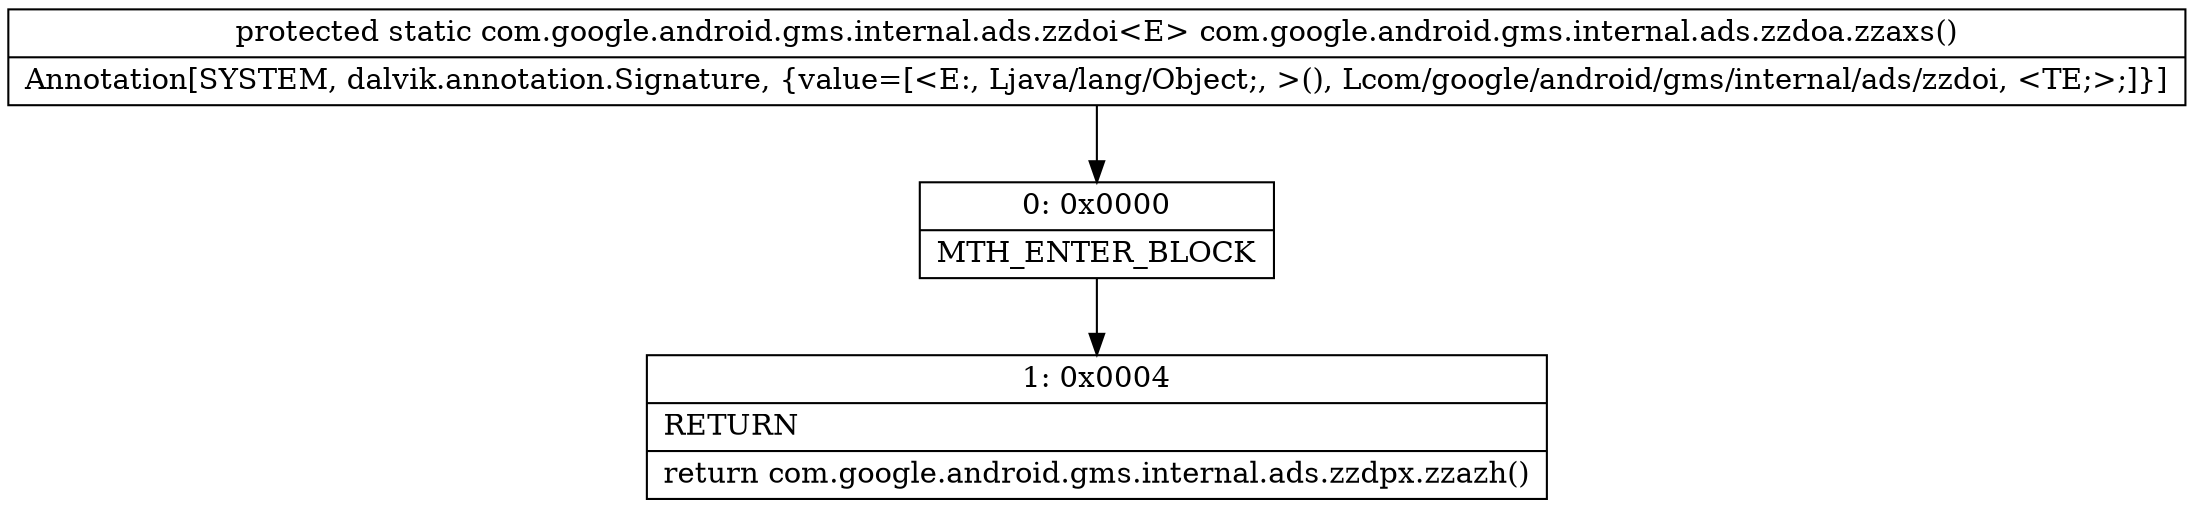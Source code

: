 digraph "CFG forcom.google.android.gms.internal.ads.zzdoa.zzaxs()Lcom\/google\/android\/gms\/internal\/ads\/zzdoi;" {
Node_0 [shape=record,label="{0\:\ 0x0000|MTH_ENTER_BLOCK\l}"];
Node_1 [shape=record,label="{1\:\ 0x0004|RETURN\l|return com.google.android.gms.internal.ads.zzdpx.zzazh()\l}"];
MethodNode[shape=record,label="{protected static com.google.android.gms.internal.ads.zzdoi\<E\> com.google.android.gms.internal.ads.zzdoa.zzaxs()  | Annotation[SYSTEM, dalvik.annotation.Signature, \{value=[\<E:, Ljava\/lang\/Object;, \>(), Lcom\/google\/android\/gms\/internal\/ads\/zzdoi, \<TE;\>;]\}]\l}"];
MethodNode -> Node_0;
Node_0 -> Node_1;
}

